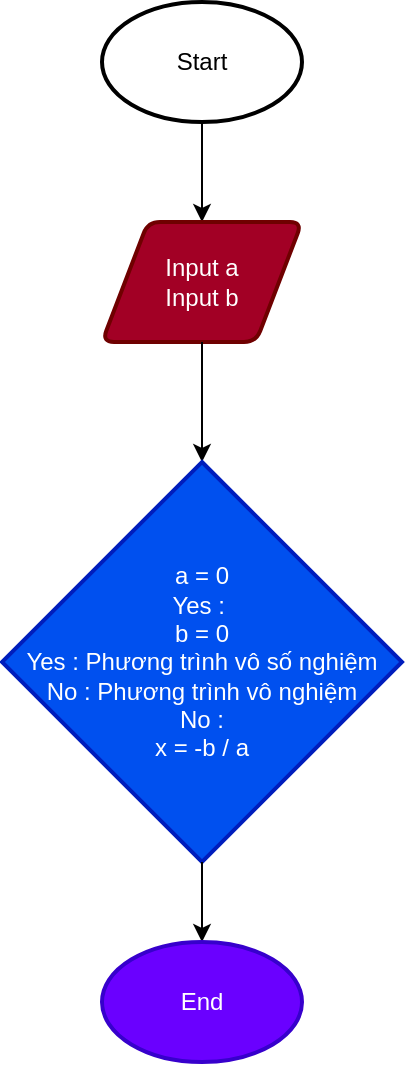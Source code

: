 <mxfile version="25.0.3">
  <diagram name="Trang-1" id="YfmCH4cJRZLncgsH0tfn">
    <mxGraphModel dx="552" dy="741" grid="1" gridSize="10" guides="1" tooltips="1" connect="1" arrows="1" fold="1" page="1" pageScale="1" pageWidth="827" pageHeight="1169" math="0" shadow="0">
      <root>
        <mxCell id="0" />
        <mxCell id="1" parent="0" />
        <mxCell id="x7EA4rBnLXWyLU053kl2-1" value="Start" style="strokeWidth=2;html=1;shape=mxgraph.flowchart.start_1;whiteSpace=wrap;" vertex="1" parent="1">
          <mxGeometry x="350" y="330" width="100" height="60" as="geometry" />
        </mxCell>
        <mxCell id="x7EA4rBnLXWyLU053kl2-2" value="" style="endArrow=classic;html=1;rounded=0;exitX=0.5;exitY=1;exitDx=0;exitDy=0;exitPerimeter=0;" edge="1" parent="1" source="x7EA4rBnLXWyLU053kl2-1">
          <mxGeometry width="50" height="50" relative="1" as="geometry">
            <mxPoint x="390" y="600" as="sourcePoint" />
            <mxPoint x="400" y="440" as="targetPoint" />
          </mxGeometry>
        </mxCell>
        <mxCell id="x7EA4rBnLXWyLU053kl2-3" value="Input a&lt;div&gt;Input b&lt;/div&gt;" style="shape=parallelogram;html=1;strokeWidth=2;perimeter=parallelogramPerimeter;whiteSpace=wrap;rounded=1;arcSize=12;size=0.23;fillColor=#a20025;strokeColor=#6F0000;fontColor=#ffffff;" vertex="1" parent="1">
          <mxGeometry x="350" y="440" width="100" height="60" as="geometry" />
        </mxCell>
        <mxCell id="x7EA4rBnLXWyLU053kl2-4" value="" style="endArrow=classic;html=1;rounded=0;exitX=0.5;exitY=1;exitDx=0;exitDy=0;" edge="1" parent="1" source="x7EA4rBnLXWyLU053kl2-3">
          <mxGeometry width="50" height="50" relative="1" as="geometry">
            <mxPoint x="440" y="520" as="sourcePoint" />
            <mxPoint x="400" y="560" as="targetPoint" />
          </mxGeometry>
        </mxCell>
        <mxCell id="x7EA4rBnLXWyLU053kl2-5" value="a = 0&lt;div&gt;Yes :&amp;nbsp;&lt;/div&gt;&lt;div&gt;b = 0&lt;/div&gt;&lt;div&gt;Yes : Phương trình vô số nghiệm&lt;/div&gt;&lt;div&gt;No : Phương trình vô nghiệm&lt;/div&gt;&lt;div&gt;No :&lt;/div&gt;&lt;div&gt;x = -b / a&lt;/div&gt;" style="strokeWidth=2;html=1;shape=mxgraph.flowchart.decision;whiteSpace=wrap;fillColor=#0050ef;strokeColor=#001DBC;fontColor=#ffffff;" vertex="1" parent="1">
          <mxGeometry x="300" y="560" width="200" height="200" as="geometry" />
        </mxCell>
        <mxCell id="x7EA4rBnLXWyLU053kl2-6" value="" style="endArrow=classic;html=1;rounded=0;exitX=0.5;exitY=1;exitDx=0;exitDy=0;exitPerimeter=0;entryX=0.5;entryY=0;entryDx=0;entryDy=0;entryPerimeter=0;" edge="1" parent="1" source="x7EA4rBnLXWyLU053kl2-5" target="x7EA4rBnLXWyLU053kl2-7">
          <mxGeometry width="50" height="50" relative="1" as="geometry">
            <mxPoint x="390" y="600" as="sourcePoint" />
            <mxPoint x="400" y="880" as="targetPoint" />
          </mxGeometry>
        </mxCell>
        <mxCell id="x7EA4rBnLXWyLU053kl2-7" value="End" style="strokeWidth=2;html=1;shape=mxgraph.flowchart.start_1;whiteSpace=wrap;fillColor=#6a00ff;fontColor=#ffffff;strokeColor=#3700CC;" vertex="1" parent="1">
          <mxGeometry x="350" y="800" width="100" height="60" as="geometry" />
        </mxCell>
      </root>
    </mxGraphModel>
  </diagram>
</mxfile>
